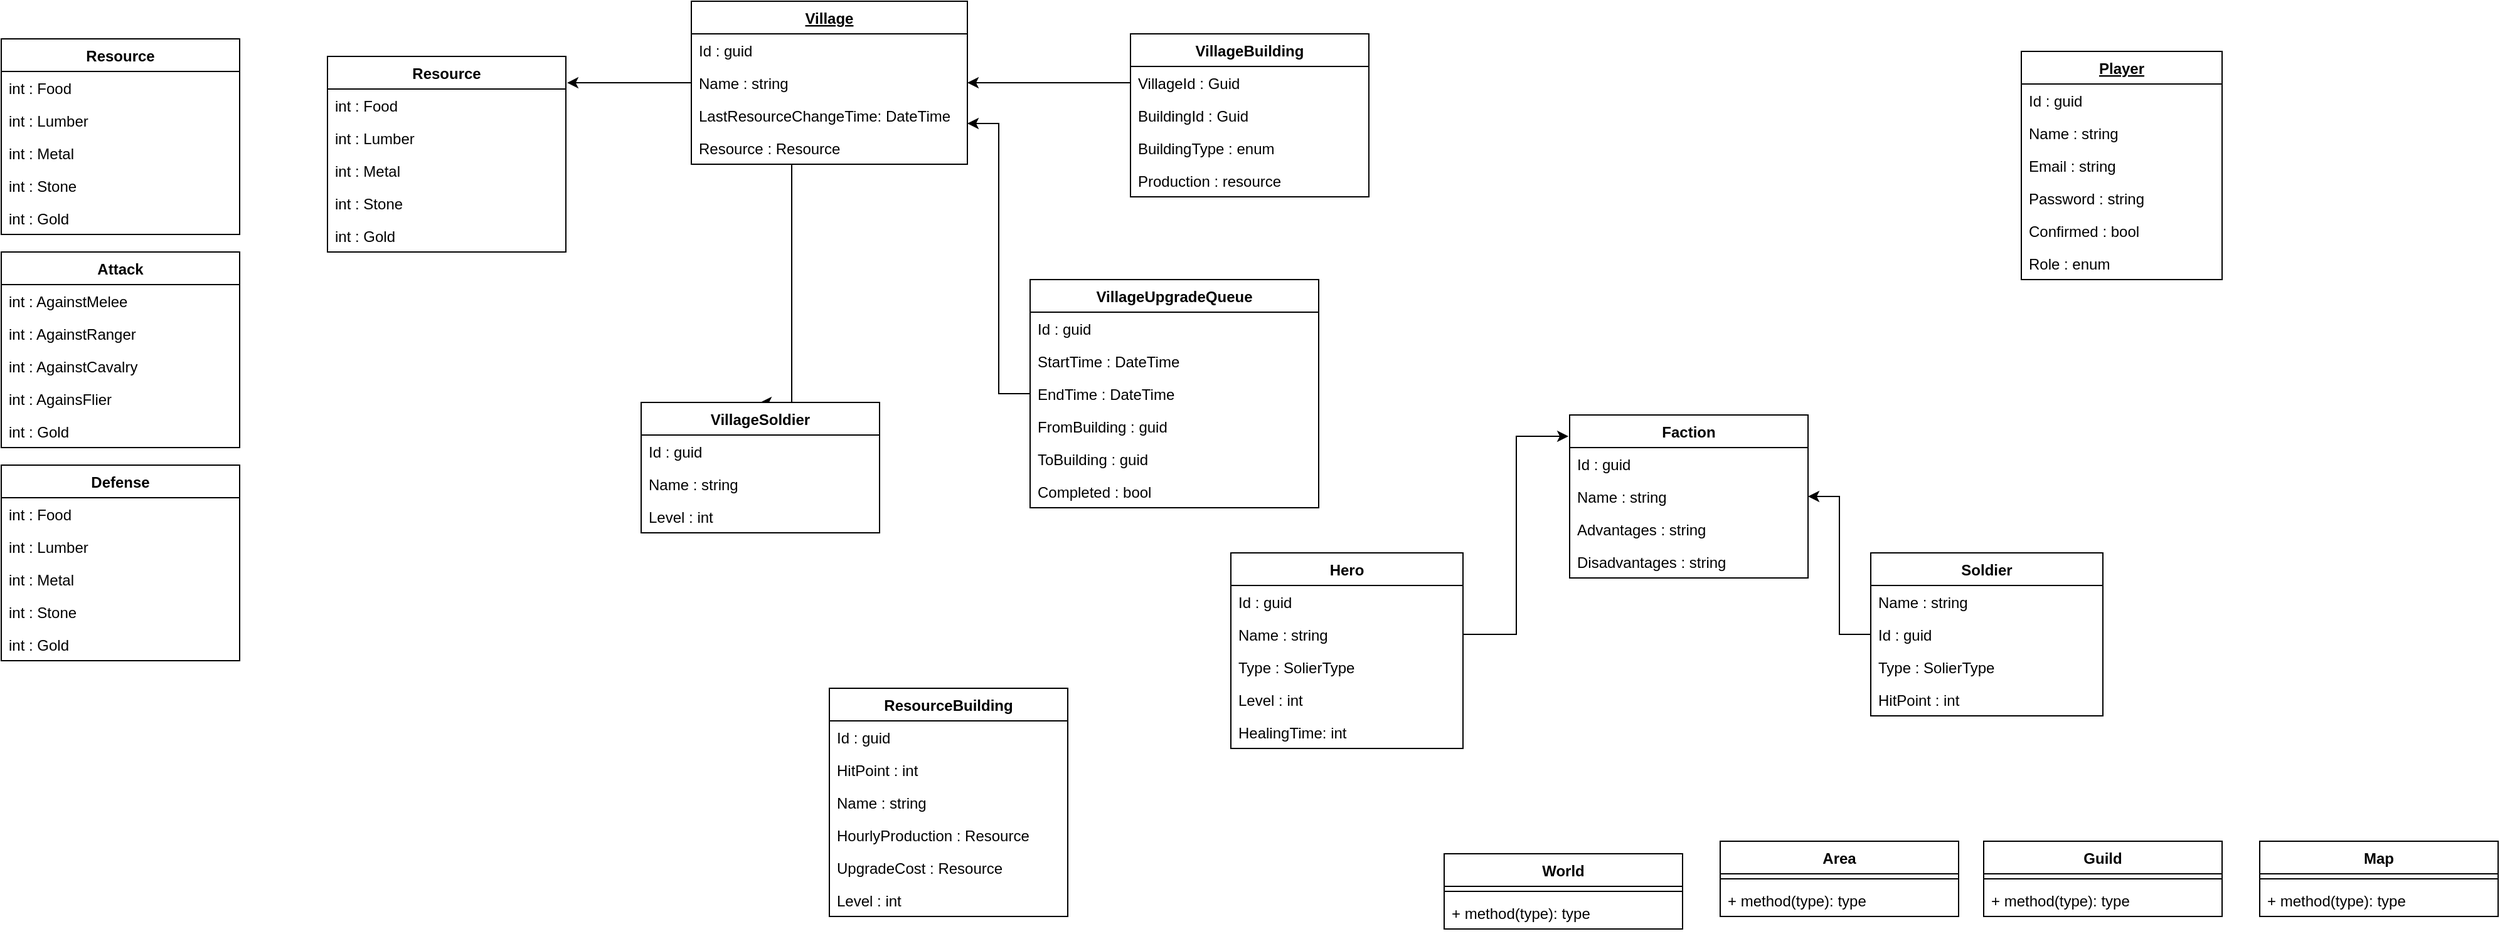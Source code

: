 <mxfile version="19.0.2" type="device"><diagram id="C5RBs43oDa-KdzZeNtuy" name="Page-1"><mxGraphModel dx="2889" dy="865" grid="1" gridSize="10" guides="1" tooltips="1" connect="1" arrows="1" fold="1" page="1" pageScale="1" pageWidth="827" pageHeight="1169" math="0" shadow="0"><root><mxCell id="WIyWlLk6GJQsqaUBKTNV-0"/><mxCell id="WIyWlLk6GJQsqaUBKTNV-1" parent="WIyWlLk6GJQsqaUBKTNV-0"/><object label="Player" Test="" id="0JmkIXTI1z5WU-6kXRzB-4"><mxCell style="swimlane;fontStyle=5;align=center;verticalAlign=top;childLayout=stackLayout;horizontal=1;startSize=26;horizontalStack=0;resizeParent=1;resizeParentMax=0;resizeLast=0;collapsible=1;marginBottom=0;" parent="WIyWlLk6GJQsqaUBKTNV-1" vertex="1"><mxGeometry x="830" y="80" width="160" height="182" as="geometry"><mxRectangle x="870" y="110" width="70" height="26" as="alternateBounds"/></mxGeometry></mxCell></object><mxCell id="0JmkIXTI1z5WU-6kXRzB-5" value="Id : guid" style="text;strokeColor=none;fillColor=none;align=left;verticalAlign=top;spacingLeft=4;spacingRight=4;overflow=hidden;rotatable=0;points=[[0,0.5],[1,0.5]];portConstraint=eastwest;" parent="0JmkIXTI1z5WU-6kXRzB-4" vertex="1"><mxGeometry y="26" width="160" height="26" as="geometry"/></mxCell><mxCell id="0JmkIXTI1z5WU-6kXRzB-17" value="Name : string    " style="text;strokeColor=none;fillColor=none;align=left;verticalAlign=top;spacingLeft=4;spacingRight=4;overflow=hidden;rotatable=0;points=[[0,0.5],[1,0.5]];portConstraint=eastwest;" parent="0JmkIXTI1z5WU-6kXRzB-4" vertex="1"><mxGeometry y="52" width="160" height="26" as="geometry"/></mxCell><mxCell id="0JmkIXTI1z5WU-6kXRzB-39" value="Email : string" style="text;strokeColor=none;fillColor=none;align=left;verticalAlign=top;spacingLeft=4;spacingRight=4;overflow=hidden;rotatable=0;points=[[0,0.5],[1,0.5]];portConstraint=eastwest;" parent="0JmkIXTI1z5WU-6kXRzB-4" vertex="1"><mxGeometry y="78" width="160" height="26" as="geometry"/></mxCell><mxCell id="0JmkIXTI1z5WU-6kXRzB-26" value="Password : string" style="text;strokeColor=none;fillColor=none;align=left;verticalAlign=top;spacingLeft=4;spacingRight=4;overflow=hidden;rotatable=0;points=[[0,0.5],[1,0.5]];portConstraint=eastwest;" parent="0JmkIXTI1z5WU-6kXRzB-4" vertex="1"><mxGeometry y="104" width="160" height="26" as="geometry"/></mxCell><mxCell id="0JmkIXTI1z5WU-6kXRzB-40" value="Confirmed : bool" style="text;strokeColor=none;fillColor=none;align=left;verticalAlign=top;spacingLeft=4;spacingRight=4;overflow=hidden;rotatable=0;points=[[0,0.5],[1,0.5]];portConstraint=eastwest;" parent="0JmkIXTI1z5WU-6kXRzB-4" vertex="1"><mxGeometry y="130" width="160" height="26" as="geometry"/></mxCell><object label="Role : enum" placeholders="1" Options="SimplePlayer, SuperAdmin" id="0JmkIXTI1z5WU-6kXRzB-49"><mxCell style="text;strokeColor=none;fillColor=none;align=left;verticalAlign=top;spacingLeft=4;spacingRight=4;overflow=hidden;rotatable=0;points=[[0,0.5],[1,0.5]];portConstraint=eastwest;rounded=0;" parent="0JmkIXTI1z5WU-6kXRzB-4" vertex="1"><mxGeometry y="156" width="160" height="26" as="geometry"/></mxCell></object><mxCell id="1KyVXbnnICIyBpqNR17k-16" style="edgeStyle=orthogonalEdgeStyle;rounded=0;orthogonalLoop=1;jettySize=auto;html=1;entryX=0.5;entryY=0;entryDx=0;entryDy=0;" parent="WIyWlLk6GJQsqaUBKTNV-1" source="0JmkIXTI1z5WU-6kXRzB-20" target="kSs9eLf6HGMQEORjlFbE-47" edge="1"><mxGeometry relative="1" as="geometry"><Array as="points"><mxPoint x="-150" y="360"/></Array></mxGeometry></mxCell><mxCell id="0JmkIXTI1z5WU-6kXRzB-20" value="Village" style="swimlane;fontStyle=5;align=center;verticalAlign=top;childLayout=stackLayout;horizontal=1;startSize=26;horizontalStack=0;resizeParent=1;resizeParentMax=0;resizeLast=0;collapsible=1;marginBottom=0;" parent="WIyWlLk6GJQsqaUBKTNV-1" vertex="1"><mxGeometry x="-230" y="40" width="220" height="130" as="geometry"><mxRectangle x="870" y="110" width="70" height="26" as="alternateBounds"/></mxGeometry></mxCell><mxCell id="0JmkIXTI1z5WU-6kXRzB-21" value="Id : guid" style="text;strokeColor=none;fillColor=none;align=left;verticalAlign=top;spacingLeft=4;spacingRight=4;overflow=hidden;rotatable=0;points=[[0,0.5],[1,0.5]];portConstraint=eastwest;" parent="0JmkIXTI1z5WU-6kXRzB-20" vertex="1"><mxGeometry y="26" width="220" height="26" as="geometry"/></mxCell><mxCell id="0JmkIXTI1z5WU-6kXRzB-50" value="Name : string" style="text;strokeColor=none;fillColor=none;align=left;verticalAlign=top;spacingLeft=4;spacingRight=4;overflow=hidden;rotatable=0;points=[[0,0.5],[1,0.5]];portConstraint=eastwest;" parent="0JmkIXTI1z5WU-6kXRzB-20" vertex="1"><mxGeometry y="52" width="220" height="26" as="geometry"/></mxCell><mxCell id="1GJey5DQkv9CNC2WOkYI-5" value="LastResourceChangeTime: DateTime" style="text;strokeColor=none;fillColor=none;align=left;verticalAlign=top;spacingLeft=4;spacingRight=4;overflow=hidden;rotatable=0;points=[[0,0.5],[1,0.5]];portConstraint=eastwest;" parent="0JmkIXTI1z5WU-6kXRzB-20" vertex="1"><mxGeometry y="78" width="220" height="26" as="geometry"/></mxCell><object label="Resource : Resource" id="kSs9eLf6HGMQEORjlFbE-54"><mxCell style="text;strokeColor=none;fillColor=none;align=left;verticalAlign=top;spacingLeft=4;spacingRight=4;overflow=hidden;rotatable=0;points=[[0,0.5],[1,0.5]];portConstraint=eastwest;" parent="0JmkIXTI1z5WU-6kXRzB-20" vertex="1"><mxGeometry y="104" width="220" height="26" as="geometry"/></mxCell></object><mxCell id="0JmkIXTI1z5WU-6kXRzB-51" value="Faction" style="swimlane;fontStyle=1;align=center;verticalAlign=top;childLayout=stackLayout;horizontal=1;startSize=26;horizontalStack=0;resizeParent=1;resizeParentMax=0;resizeLast=0;collapsible=1;marginBottom=0;" parent="WIyWlLk6GJQsqaUBKTNV-1" vertex="1"><mxGeometry x="470" y="370" width="190" height="130" as="geometry"><mxRectangle x="870" y="110" width="70" height="26" as="alternateBounds"/></mxGeometry></mxCell><mxCell id="0JmkIXTI1z5WU-6kXRzB-57" value="Id : guid" style="text;strokeColor=none;fillColor=none;align=left;verticalAlign=top;spacingLeft=4;spacingRight=4;overflow=hidden;rotatable=0;points=[[0,0.5],[1,0.5]];portConstraint=eastwest;" parent="0JmkIXTI1z5WU-6kXRzB-51" vertex="1"><mxGeometry y="26" width="190" height="26" as="geometry"/></mxCell><mxCell id="0JmkIXTI1z5WU-6kXRzB-52" value="Name : string" style="text;strokeColor=none;fillColor=none;align=left;verticalAlign=top;spacingLeft=4;spacingRight=4;overflow=hidden;rotatable=0;points=[[0,0.5],[1,0.5]];portConstraint=eastwest;" parent="0JmkIXTI1z5WU-6kXRzB-51" vertex="1"><mxGeometry y="52" width="190" height="26" as="geometry"/></mxCell><mxCell id="0JmkIXTI1z5WU-6kXRzB-53" value="Advantages : string" style="text;strokeColor=none;fillColor=none;align=left;verticalAlign=top;spacingLeft=4;spacingRight=4;overflow=hidden;rotatable=0;points=[[0,0.5],[1,0.5]];portConstraint=eastwest;" parent="0JmkIXTI1z5WU-6kXRzB-51" vertex="1"><mxGeometry y="78" width="190" height="26" as="geometry"/></mxCell><mxCell id="0JmkIXTI1z5WU-6kXRzB-54" value="Disadvantages : string" style="text;strokeColor=none;fillColor=none;align=left;verticalAlign=top;spacingLeft=4;spacingRight=4;overflow=hidden;rotatable=0;points=[[0,0.5],[1,0.5]];portConstraint=eastwest;" parent="0JmkIXTI1z5WU-6kXRzB-51" vertex="1"><mxGeometry y="104" width="190" height="26" as="geometry"/></mxCell><mxCell id="0JmkIXTI1z5WU-6kXRzB-61" value="Resource" style="swimlane;fontStyle=1;align=center;verticalAlign=top;childLayout=stackLayout;horizontal=1;startSize=26;horizontalStack=0;resizeParent=1;resizeParentMax=0;resizeLast=0;collapsible=1;marginBottom=0;" parent="WIyWlLk6GJQsqaUBKTNV-1" vertex="1"><mxGeometry x="-780" y="70" width="190" height="156" as="geometry"><mxRectangle x="870" y="110" width="70" height="26" as="alternateBounds"/></mxGeometry></mxCell><mxCell id="0JmkIXTI1z5WU-6kXRzB-62" value="int : Food" style="text;strokeColor=none;fillColor=none;align=left;verticalAlign=top;spacingLeft=4;spacingRight=4;overflow=hidden;rotatable=0;points=[[0,0.5],[1,0.5]];portConstraint=eastwest;" parent="0JmkIXTI1z5WU-6kXRzB-61" vertex="1"><mxGeometry y="26" width="190" height="26" as="geometry"/></mxCell><mxCell id="1GJey5DQkv9CNC2WOkYI-0" value="int : Lumber" style="text;strokeColor=none;fillColor=none;align=left;verticalAlign=top;spacingLeft=4;spacingRight=4;overflow=hidden;rotatable=0;points=[[0,0.5],[1,0.5]];portConstraint=eastwest;" parent="0JmkIXTI1z5WU-6kXRzB-61" vertex="1"><mxGeometry y="52" width="190" height="26" as="geometry"/></mxCell><mxCell id="1GJey5DQkv9CNC2WOkYI-1" value="int : Metal" style="text;strokeColor=none;fillColor=none;align=left;verticalAlign=top;spacingLeft=4;spacingRight=4;overflow=hidden;rotatable=0;points=[[0,0.5],[1,0.5]];portConstraint=eastwest;" parent="0JmkIXTI1z5WU-6kXRzB-61" vertex="1"><mxGeometry y="78" width="190" height="26" as="geometry"/></mxCell><mxCell id="0JmkIXTI1z5WU-6kXRzB-63" value="int : Stone" style="text;strokeColor=none;fillColor=none;align=left;verticalAlign=top;spacingLeft=4;spacingRight=4;overflow=hidden;rotatable=0;points=[[0,0.5],[1,0.5]];portConstraint=eastwest;" parent="0JmkIXTI1z5WU-6kXRzB-61" vertex="1"><mxGeometry y="104" width="190" height="26" as="geometry"/></mxCell><mxCell id="1GJey5DQkv9CNC2WOkYI-2" value="int : Gold" style="text;strokeColor=none;fillColor=none;align=left;verticalAlign=top;spacingLeft=4;spacingRight=4;overflow=hidden;rotatable=0;points=[[0,0.5],[1,0.5]];portConstraint=eastwest;" parent="0JmkIXTI1z5WU-6kXRzB-61" vertex="1"><mxGeometry y="130" width="190" height="26" as="geometry"/></mxCell><mxCell id="0JmkIXTI1z5WU-6kXRzB-80" value="World" style="swimlane;fontStyle=1;align=center;verticalAlign=top;childLayout=stackLayout;horizontal=1;startSize=26;horizontalStack=0;resizeParent=1;resizeParentMax=0;resizeLast=0;collapsible=1;marginBottom=0;" parent="WIyWlLk6GJQsqaUBKTNV-1" vertex="1"><mxGeometry x="370" y="720" width="190" height="60" as="geometry"><mxRectangle x="870" y="110" width="70" height="26" as="alternateBounds"/></mxGeometry></mxCell><mxCell id="0JmkIXTI1z5WU-6kXRzB-83" value="" style="line;strokeWidth=1;fillColor=none;align=left;verticalAlign=middle;spacingTop=-1;spacingLeft=3;spacingRight=3;rotatable=0;labelPosition=right;points=[];portConstraint=eastwest;" parent="0JmkIXTI1z5WU-6kXRzB-80" vertex="1"><mxGeometry y="26" width="190" height="8" as="geometry"/></mxCell><mxCell id="0JmkIXTI1z5WU-6kXRzB-84" value="+ method(type): type" style="text;strokeColor=none;fillColor=none;align=left;verticalAlign=top;spacingLeft=4;spacingRight=4;overflow=hidden;rotatable=0;points=[[0,0.5],[1,0.5]];portConstraint=eastwest;" parent="0JmkIXTI1z5WU-6kXRzB-80" vertex="1"><mxGeometry y="34" width="190" height="26" as="geometry"/></mxCell><mxCell id="0JmkIXTI1z5WU-6kXRzB-85" value="Area" style="swimlane;fontStyle=1;align=center;verticalAlign=top;childLayout=stackLayout;horizontal=1;startSize=26;horizontalStack=0;resizeParent=1;resizeParentMax=0;resizeLast=0;collapsible=1;marginBottom=0;" parent="WIyWlLk6GJQsqaUBKTNV-1" vertex="1"><mxGeometry x="590" y="710" width="190" height="60" as="geometry"><mxRectangle x="870" y="110" width="70" height="26" as="alternateBounds"/></mxGeometry></mxCell><mxCell id="0JmkIXTI1z5WU-6kXRzB-86" value="" style="line;strokeWidth=1;fillColor=none;align=left;verticalAlign=middle;spacingTop=-1;spacingLeft=3;spacingRight=3;rotatable=0;labelPosition=right;points=[];portConstraint=eastwest;" parent="0JmkIXTI1z5WU-6kXRzB-85" vertex="1"><mxGeometry y="26" width="190" height="8" as="geometry"/></mxCell><mxCell id="0JmkIXTI1z5WU-6kXRzB-87" value="+ method(type): type" style="text;strokeColor=none;fillColor=none;align=left;verticalAlign=top;spacingLeft=4;spacingRight=4;overflow=hidden;rotatable=0;points=[[0,0.5],[1,0.5]];portConstraint=eastwest;" parent="0JmkIXTI1z5WU-6kXRzB-85" vertex="1"><mxGeometry y="34" width="190" height="26" as="geometry"/></mxCell><mxCell id="0JmkIXTI1z5WU-6kXRzB-88" value="Guild" style="swimlane;fontStyle=1;align=center;verticalAlign=top;childLayout=stackLayout;horizontal=1;startSize=26;horizontalStack=0;resizeParent=1;resizeParentMax=0;resizeLast=0;collapsible=1;marginBottom=0;" parent="WIyWlLk6GJQsqaUBKTNV-1" vertex="1"><mxGeometry x="800" y="710" width="190" height="60" as="geometry"><mxRectangle x="870" y="110" width="70" height="26" as="alternateBounds"/></mxGeometry></mxCell><mxCell id="0JmkIXTI1z5WU-6kXRzB-89" value="" style="line;strokeWidth=1;fillColor=none;align=left;verticalAlign=middle;spacingTop=-1;spacingLeft=3;spacingRight=3;rotatable=0;labelPosition=right;points=[];portConstraint=eastwest;" parent="0JmkIXTI1z5WU-6kXRzB-88" vertex="1"><mxGeometry y="26" width="190" height="8" as="geometry"/></mxCell><mxCell id="0JmkIXTI1z5WU-6kXRzB-90" value="+ method(type): type" style="text;strokeColor=none;fillColor=none;align=left;verticalAlign=top;spacingLeft=4;spacingRight=4;overflow=hidden;rotatable=0;points=[[0,0.5],[1,0.5]];portConstraint=eastwest;" parent="0JmkIXTI1z5WU-6kXRzB-88" vertex="1"><mxGeometry y="34" width="190" height="26" as="geometry"/></mxCell><mxCell id="0JmkIXTI1z5WU-6kXRzB-126" value="Map" style="swimlane;fontStyle=1;align=center;verticalAlign=top;childLayout=stackLayout;horizontal=1;startSize=26;horizontalStack=0;resizeParent=1;resizeParentMax=0;resizeLast=0;collapsible=1;marginBottom=0;" parent="WIyWlLk6GJQsqaUBKTNV-1" vertex="1"><mxGeometry x="1020" y="710" width="190" height="60" as="geometry"><mxRectangle x="870" y="110" width="70" height="26" as="alternateBounds"/></mxGeometry></mxCell><mxCell id="0JmkIXTI1z5WU-6kXRzB-127" value="" style="line;strokeWidth=1;fillColor=none;align=left;verticalAlign=middle;spacingTop=-1;spacingLeft=3;spacingRight=3;rotatable=0;labelPosition=right;points=[];portConstraint=eastwest;" parent="0JmkIXTI1z5WU-6kXRzB-126" vertex="1"><mxGeometry y="26" width="190" height="8" as="geometry"/></mxCell><mxCell id="0JmkIXTI1z5WU-6kXRzB-128" value="+ method(type): type" style="text;strokeColor=none;fillColor=none;align=left;verticalAlign=top;spacingLeft=4;spacingRight=4;overflow=hidden;rotatable=0;points=[[0,0.5],[1,0.5]];portConstraint=eastwest;" parent="0JmkIXTI1z5WU-6kXRzB-126" vertex="1"><mxGeometry y="34" width="190" height="26" as="geometry"/></mxCell><mxCell id="kSs9eLf6HGMQEORjlFbE-31" value="VillageUpgradeQueue" style="swimlane;fontStyle=1;align=center;verticalAlign=top;childLayout=stackLayout;horizontal=1;startSize=26;horizontalStack=0;resizeParent=1;resizeParentMax=0;resizeLast=0;collapsible=1;marginBottom=0;" parent="WIyWlLk6GJQsqaUBKTNV-1" vertex="1"><mxGeometry x="40" y="262" width="230" height="182" as="geometry"><mxRectangle x="870" y="110" width="70" height="26" as="alternateBounds"/></mxGeometry></mxCell><mxCell id="kSs9eLf6HGMQEORjlFbE-32" value="Id : guid" style="text;strokeColor=none;fillColor=none;align=left;verticalAlign=top;spacingLeft=4;spacingRight=4;overflow=hidden;rotatable=0;points=[[0,0.5],[1,0.5]];portConstraint=eastwest;" parent="kSs9eLf6HGMQEORjlFbE-31" vertex="1"><mxGeometry y="26" width="230" height="26" as="geometry"/></mxCell><mxCell id="kSs9eLf6HGMQEORjlFbE-33" value="StartTime : DateTime" style="text;strokeColor=none;fillColor=none;align=left;verticalAlign=top;spacingLeft=4;spacingRight=4;overflow=hidden;rotatable=0;points=[[0,0.5],[1,0.5]];portConstraint=eastwest;" parent="kSs9eLf6HGMQEORjlFbE-31" vertex="1"><mxGeometry y="52" width="230" height="26" as="geometry"/></mxCell><mxCell id="kSs9eLf6HGMQEORjlFbE-35" value="EndTime : DateTime" style="text;strokeColor=none;fillColor=none;align=left;verticalAlign=top;spacingLeft=4;spacingRight=4;overflow=hidden;rotatable=0;points=[[0,0.5],[1,0.5]];portConstraint=eastwest;" parent="kSs9eLf6HGMQEORjlFbE-31" vertex="1"><mxGeometry y="78" width="230" height="26" as="geometry"/></mxCell><mxCell id="0RjJ9-2IjU91Hk0HsdYB-0" value="FromBuilding : guid" style="text;strokeColor=none;fillColor=none;align=left;verticalAlign=top;spacingLeft=4;spacingRight=4;overflow=hidden;rotatable=0;points=[[0,0.5],[1,0.5]];portConstraint=eastwest;" parent="kSs9eLf6HGMQEORjlFbE-31" vertex="1"><mxGeometry y="104" width="230" height="26" as="geometry"/></mxCell><mxCell id="2VKM-FkdsodwKXhprMPl-10" value="ToBuilding : guid" style="text;strokeColor=none;fillColor=none;align=left;verticalAlign=top;spacingLeft=4;spacingRight=4;overflow=hidden;rotatable=0;points=[[0,0.5],[1,0.5]];portConstraint=eastwest;" parent="kSs9eLf6HGMQEORjlFbE-31" vertex="1"><mxGeometry y="130" width="230" height="26" as="geometry"/></mxCell><mxCell id="kSs9eLf6HGMQEORjlFbE-36" value="Completed : bool" style="text;strokeColor=none;fillColor=none;align=left;verticalAlign=top;spacingLeft=4;spacingRight=4;overflow=hidden;rotatable=0;points=[[0,0.5],[1,0.5]];portConstraint=eastwest;" parent="kSs9eLf6HGMQEORjlFbE-31" vertex="1"><mxGeometry y="156" width="230" height="26" as="geometry"/></mxCell><mxCell id="kSs9eLf6HGMQEORjlFbE-44" style="edgeStyle=orthogonalEdgeStyle;rounded=0;orthogonalLoop=1;jettySize=auto;html=1;" parent="WIyWlLk6GJQsqaUBKTNV-1" source="kSs9eLf6HGMQEORjlFbE-41" target="0JmkIXTI1z5WU-6kXRzB-51" edge="1"><mxGeometry relative="1" as="geometry"/></mxCell><mxCell id="kSs9eLf6HGMQEORjlFbE-41" value="Soldier" style="swimlane;fontStyle=1;align=center;verticalAlign=top;childLayout=stackLayout;horizontal=1;startSize=26;horizontalStack=0;resizeParent=1;resizeParentMax=0;resizeLast=0;collapsible=1;marginBottom=0;" parent="WIyWlLk6GJQsqaUBKTNV-1" vertex="1"><mxGeometry x="710" y="480" width="185" height="130" as="geometry"><mxRectangle x="870" y="110" width="70" height="26" as="alternateBounds"/></mxGeometry></mxCell><mxCell id="kSs9eLf6HGMQEORjlFbE-51" value="Name : string" style="text;strokeColor=none;fillColor=none;align=left;verticalAlign=top;spacingLeft=4;spacingRight=4;overflow=hidden;rotatable=0;points=[[0,0.5],[1,0.5]];portConstraint=eastwest;" parent="kSs9eLf6HGMQEORjlFbE-41" vertex="1"><mxGeometry y="26" width="185" height="26" as="geometry"/></mxCell><mxCell id="kSs9eLf6HGMQEORjlFbE-42" value="Id : guid" style="text;strokeColor=none;fillColor=none;align=left;verticalAlign=top;spacingLeft=4;spacingRight=4;overflow=hidden;rotatable=0;points=[[0,0.5],[1,0.5]];portConstraint=eastwest;" parent="kSs9eLf6HGMQEORjlFbE-41" vertex="1"><mxGeometry y="52" width="185" height="26" as="geometry"/></mxCell><object label="Type : SolierType" Values="MeleeInfantry,&#10;RangeInfantry,&#10;Cavalry,&#10;Mage,&#10;FlyingCavalry,&#10;SiegeUnit" id="kSs9eLf6HGMQEORjlFbE-55"><mxCell style="text;strokeColor=none;fillColor=none;align=left;verticalAlign=top;spacingLeft=4;spacingRight=4;overflow=hidden;rotatable=0;points=[[0,0.5],[1,0.5]];portConstraint=eastwest;" parent="kSs9eLf6HGMQEORjlFbE-41" vertex="1"><mxGeometry y="78" width="185" height="26" as="geometry"/></mxCell></object><mxCell id="kSs9eLf6HGMQEORjlFbE-43" value="HitPoint : int" style="text;strokeColor=none;fillColor=none;align=left;verticalAlign=top;spacingLeft=4;spacingRight=4;overflow=hidden;rotatable=0;points=[[0,0.5],[1,0.5]];portConstraint=eastwest;" parent="kSs9eLf6HGMQEORjlFbE-41" vertex="1"><mxGeometry y="104" width="185" height="26" as="geometry"/></mxCell><mxCell id="kSs9eLf6HGMQEORjlFbE-47" value="VillageSoldier" style="swimlane;fontStyle=1;align=center;verticalAlign=top;childLayout=stackLayout;horizontal=1;startSize=26;horizontalStack=0;resizeParent=1;resizeParentMax=0;resizeLast=0;collapsible=1;marginBottom=0;" parent="WIyWlLk6GJQsqaUBKTNV-1" vertex="1"><mxGeometry x="-270" y="360" width="190" height="104" as="geometry"><mxRectangle x="870" y="110" width="70" height="26" as="alternateBounds"/></mxGeometry></mxCell><mxCell id="kSs9eLf6HGMQEORjlFbE-48" value="Id : guid" style="text;strokeColor=none;fillColor=none;align=left;verticalAlign=top;spacingLeft=4;spacingRight=4;overflow=hidden;rotatable=0;points=[[0,0.5],[1,0.5]];portConstraint=eastwest;" parent="kSs9eLf6HGMQEORjlFbE-47" vertex="1"><mxGeometry y="26" width="190" height="26" as="geometry"/></mxCell><mxCell id="kSs9eLf6HGMQEORjlFbE-49" value="Name : string" style="text;strokeColor=none;fillColor=none;align=left;verticalAlign=top;spacingLeft=4;spacingRight=4;overflow=hidden;rotatable=0;points=[[0,0.5],[1,0.5]];portConstraint=eastwest;" parent="kSs9eLf6HGMQEORjlFbE-47" vertex="1"><mxGeometry y="52" width="190" height="26" as="geometry"/></mxCell><mxCell id="kSs9eLf6HGMQEORjlFbE-50" value="Level : int" style="text;strokeColor=none;fillColor=none;align=left;verticalAlign=top;spacingLeft=4;spacingRight=4;overflow=hidden;rotatable=0;points=[[0,0.5],[1,0.5]];portConstraint=eastwest;" parent="kSs9eLf6HGMQEORjlFbE-47" vertex="1"><mxGeometry y="78" width="190" height="26" as="geometry"/></mxCell><mxCell id="kSs9eLf6HGMQEORjlFbE-56" value="Attack" style="swimlane;fontStyle=1;align=center;verticalAlign=top;childLayout=stackLayout;horizontal=1;startSize=26;horizontalStack=0;resizeParent=1;resizeParentMax=0;resizeLast=0;collapsible=1;marginBottom=0;" parent="WIyWlLk6GJQsqaUBKTNV-1" vertex="1"><mxGeometry x="-780" y="240" width="190" height="156" as="geometry"><mxRectangle x="870" y="110" width="70" height="26" as="alternateBounds"/></mxGeometry></mxCell><mxCell id="kSs9eLf6HGMQEORjlFbE-57" value="int : AgainstMelee" style="text;strokeColor=none;fillColor=none;align=left;verticalAlign=top;spacingLeft=4;spacingRight=4;overflow=hidden;rotatable=0;points=[[0,0.5],[1,0.5]];portConstraint=eastwest;" parent="kSs9eLf6HGMQEORjlFbE-56" vertex="1"><mxGeometry y="26" width="190" height="26" as="geometry"/></mxCell><mxCell id="kSs9eLf6HGMQEORjlFbE-58" value="int : AgainstRanger" style="text;strokeColor=none;fillColor=none;align=left;verticalAlign=top;spacingLeft=4;spacingRight=4;overflow=hidden;rotatable=0;points=[[0,0.5],[1,0.5]];portConstraint=eastwest;" parent="kSs9eLf6HGMQEORjlFbE-56" vertex="1"><mxGeometry y="52" width="190" height="26" as="geometry"/></mxCell><mxCell id="kSs9eLf6HGMQEORjlFbE-59" value="int : AgainstCavalry" style="text;strokeColor=none;fillColor=none;align=left;verticalAlign=top;spacingLeft=4;spacingRight=4;overflow=hidden;rotatable=0;points=[[0,0.5],[1,0.5]];portConstraint=eastwest;" parent="kSs9eLf6HGMQEORjlFbE-56" vertex="1"><mxGeometry y="78" width="190" height="26" as="geometry"/></mxCell><mxCell id="kSs9eLf6HGMQEORjlFbE-60" value="int : AgainsFlier" style="text;strokeColor=none;fillColor=none;align=left;verticalAlign=top;spacingLeft=4;spacingRight=4;overflow=hidden;rotatable=0;points=[[0,0.5],[1,0.5]];portConstraint=eastwest;" parent="kSs9eLf6HGMQEORjlFbE-56" vertex="1"><mxGeometry y="104" width="190" height="26" as="geometry"/></mxCell><mxCell id="kSs9eLf6HGMQEORjlFbE-61" value="int : Gold" style="text;strokeColor=none;fillColor=none;align=left;verticalAlign=top;spacingLeft=4;spacingRight=4;overflow=hidden;rotatable=0;points=[[0,0.5],[1,0.5]];portConstraint=eastwest;" parent="kSs9eLf6HGMQEORjlFbE-56" vertex="1"><mxGeometry y="130" width="190" height="26" as="geometry"/></mxCell><mxCell id="kSs9eLf6HGMQEORjlFbE-62" value="Defense" style="swimlane;fontStyle=1;align=center;verticalAlign=top;childLayout=stackLayout;horizontal=1;startSize=26;horizontalStack=0;resizeParent=1;resizeParentMax=0;resizeLast=0;collapsible=1;marginBottom=0;" parent="WIyWlLk6GJQsqaUBKTNV-1" vertex="1"><mxGeometry x="-780" y="410" width="190" height="156" as="geometry"><mxRectangle x="870" y="110" width="70" height="26" as="alternateBounds"/></mxGeometry></mxCell><mxCell id="kSs9eLf6HGMQEORjlFbE-63" value="int : Food" style="text;strokeColor=none;fillColor=none;align=left;verticalAlign=top;spacingLeft=4;spacingRight=4;overflow=hidden;rotatable=0;points=[[0,0.5],[1,0.5]];portConstraint=eastwest;" parent="kSs9eLf6HGMQEORjlFbE-62" vertex="1"><mxGeometry y="26" width="190" height="26" as="geometry"/></mxCell><mxCell id="kSs9eLf6HGMQEORjlFbE-64" value="int : Lumber" style="text;strokeColor=none;fillColor=none;align=left;verticalAlign=top;spacingLeft=4;spacingRight=4;overflow=hidden;rotatable=0;points=[[0,0.5],[1,0.5]];portConstraint=eastwest;" parent="kSs9eLf6HGMQEORjlFbE-62" vertex="1"><mxGeometry y="52" width="190" height="26" as="geometry"/></mxCell><mxCell id="kSs9eLf6HGMQEORjlFbE-65" value="int : Metal" style="text;strokeColor=none;fillColor=none;align=left;verticalAlign=top;spacingLeft=4;spacingRight=4;overflow=hidden;rotatable=0;points=[[0,0.5],[1,0.5]];portConstraint=eastwest;" parent="kSs9eLf6HGMQEORjlFbE-62" vertex="1"><mxGeometry y="78" width="190" height="26" as="geometry"/></mxCell><mxCell id="kSs9eLf6HGMQEORjlFbE-66" value="int : Stone" style="text;strokeColor=none;fillColor=none;align=left;verticalAlign=top;spacingLeft=4;spacingRight=4;overflow=hidden;rotatable=0;points=[[0,0.5],[1,0.5]];portConstraint=eastwest;" parent="kSs9eLf6HGMQEORjlFbE-62" vertex="1"><mxGeometry y="104" width="190" height="26" as="geometry"/></mxCell><mxCell id="kSs9eLf6HGMQEORjlFbE-67" value="int : Gold" style="text;strokeColor=none;fillColor=none;align=left;verticalAlign=top;spacingLeft=4;spacingRight=4;overflow=hidden;rotatable=0;points=[[0,0.5],[1,0.5]];portConstraint=eastwest;" parent="kSs9eLf6HGMQEORjlFbE-62" vertex="1"><mxGeometry y="130" width="190" height="26" as="geometry"/></mxCell><mxCell id="kSs9eLf6HGMQEORjlFbE-68" value="Hero" style="swimlane;fontStyle=1;align=center;verticalAlign=top;childLayout=stackLayout;horizontal=1;startSize=26;horizontalStack=0;resizeParent=1;resizeParentMax=0;resizeLast=0;collapsible=1;marginBottom=0;" parent="WIyWlLk6GJQsqaUBKTNV-1" vertex="1"><mxGeometry x="200" y="480" width="185" height="156" as="geometry"><mxRectangle x="870" y="110" width="70" height="26" as="alternateBounds"/></mxGeometry></mxCell><mxCell id="kSs9eLf6HGMQEORjlFbE-69" value="Id : guid" style="text;strokeColor=none;fillColor=none;align=left;verticalAlign=top;spacingLeft=4;spacingRight=4;overflow=hidden;rotatable=0;points=[[0,0.5],[1,0.5]];portConstraint=eastwest;" parent="kSs9eLf6HGMQEORjlFbE-68" vertex="1"><mxGeometry y="26" width="185" height="26" as="geometry"/></mxCell><mxCell id="kSs9eLf6HGMQEORjlFbE-70" value="Name : string" style="text;strokeColor=none;fillColor=none;align=left;verticalAlign=top;spacingLeft=4;spacingRight=4;overflow=hidden;rotatable=0;points=[[0,0.5],[1,0.5]];portConstraint=eastwest;" parent="kSs9eLf6HGMQEORjlFbE-68" vertex="1"><mxGeometry y="52" width="185" height="26" as="geometry"/></mxCell><object label="Type : SolierType" Values="MeleeInfantry,&#10;RangeInfantry,&#10;Cavalry,&#10;Mage,&#10;FlyingCavalry,&#10;SiegeUnit" id="kSs9eLf6HGMQEORjlFbE-71"><mxCell style="text;strokeColor=none;fillColor=none;align=left;verticalAlign=top;spacingLeft=4;spacingRight=4;overflow=hidden;rotatable=0;points=[[0,0.5],[1,0.5]];portConstraint=eastwest;" parent="kSs9eLf6HGMQEORjlFbE-68" vertex="1"><mxGeometry y="78" width="185" height="26" as="geometry"/></mxCell></object><mxCell id="kSs9eLf6HGMQEORjlFbE-72" value="Level : int" style="text;strokeColor=none;fillColor=none;align=left;verticalAlign=top;spacingLeft=4;spacingRight=4;overflow=hidden;rotatable=0;points=[[0,0.5],[1,0.5]];portConstraint=eastwest;" parent="kSs9eLf6HGMQEORjlFbE-68" vertex="1"><mxGeometry y="104" width="185" height="26" as="geometry"/></mxCell><mxCell id="kSs9eLf6HGMQEORjlFbE-75" value="HealingTime: int" style="text;strokeColor=none;fillColor=none;align=left;verticalAlign=top;spacingLeft=4;spacingRight=4;overflow=hidden;rotatable=0;points=[[0,0.5],[1,0.5]];portConstraint=eastwest;" parent="kSs9eLf6HGMQEORjlFbE-68" vertex="1"><mxGeometry y="130" width="185" height="26" as="geometry"/></mxCell><mxCell id="kSs9eLf6HGMQEORjlFbE-74" style="edgeStyle=orthogonalEdgeStyle;rounded=0;orthogonalLoop=1;jettySize=auto;html=1;entryX=-0.005;entryY=0.131;entryDx=0;entryDy=0;entryPerimeter=0;" parent="WIyWlLk6GJQsqaUBKTNV-1" source="kSs9eLf6HGMQEORjlFbE-70" target="0JmkIXTI1z5WU-6kXRzB-51" edge="1"><mxGeometry relative="1" as="geometry"/></mxCell><mxCell id="2VKM-FkdsodwKXhprMPl-11" value="ResourceBuilding" style="swimlane;fontStyle=1;align=center;verticalAlign=top;childLayout=stackLayout;horizontal=1;startSize=26;horizontalStack=0;resizeParent=1;resizeParentMax=0;resizeLast=0;collapsible=1;marginBottom=0;" parent="WIyWlLk6GJQsqaUBKTNV-1" vertex="1"><mxGeometry x="-120" y="588" width="190" height="182" as="geometry"><mxRectangle x="870" y="110" width="70" height="26" as="alternateBounds"/></mxGeometry></mxCell><mxCell id="2VKM-FkdsodwKXhprMPl-12" value="Id : guid" style="text;strokeColor=none;fillColor=none;align=left;verticalAlign=top;spacingLeft=4;spacingRight=4;overflow=hidden;rotatable=0;points=[[0,0.5],[1,0.5]];portConstraint=eastwest;" parent="2VKM-FkdsodwKXhprMPl-11" vertex="1"><mxGeometry y="26" width="190" height="26" as="geometry"/></mxCell><mxCell id="2VKM-FkdsodwKXhprMPl-13" value="HitPoint : int" style="text;strokeColor=none;fillColor=none;align=left;verticalAlign=top;spacingLeft=4;spacingRight=4;overflow=hidden;rotatable=0;points=[[0,0.5],[1,0.5]];portConstraint=eastwest;" parent="2VKM-FkdsodwKXhprMPl-11" vertex="1"><mxGeometry y="52" width="190" height="26" as="geometry"/></mxCell><mxCell id="2VKM-FkdsodwKXhprMPl-14" value="Name : string" style="text;strokeColor=none;fillColor=none;align=left;verticalAlign=top;spacingLeft=4;spacingRight=4;overflow=hidden;rotatable=0;points=[[0,0.5],[1,0.5]];portConstraint=eastwest;" parent="2VKM-FkdsodwKXhprMPl-11" vertex="1"><mxGeometry y="78" width="190" height="26" as="geometry"/></mxCell><mxCell id="2VKM-FkdsodwKXhprMPl-15" value="HourlyProduction : Resource" style="text;strokeColor=none;fillColor=none;align=left;verticalAlign=top;spacingLeft=4;spacingRight=4;overflow=hidden;rotatable=0;points=[[0,0.5],[1,0.5]];portConstraint=eastwest;" parent="2VKM-FkdsodwKXhprMPl-11" vertex="1"><mxGeometry y="104" width="190" height="26" as="geometry"/></mxCell><mxCell id="2VKM-FkdsodwKXhprMPl-16" value="UpgradeCost : Resource" style="text;strokeColor=none;fillColor=none;align=left;verticalAlign=top;spacingLeft=4;spacingRight=4;overflow=hidden;rotatable=0;points=[[0,0.5],[1,0.5]];portConstraint=eastwest;" parent="2VKM-FkdsodwKXhprMPl-11" vertex="1"><mxGeometry y="130" width="190" height="26" as="geometry"/></mxCell><mxCell id="2VKM-FkdsodwKXhprMPl-17" value="Level : int" style="text;strokeColor=none;fillColor=none;align=left;verticalAlign=top;spacingLeft=4;spacingRight=4;overflow=hidden;rotatable=0;points=[[0,0.5],[1,0.5]];portConstraint=eastwest;" parent="2VKM-FkdsodwKXhprMPl-11" vertex="1"><mxGeometry y="156" width="190" height="26" as="geometry"/></mxCell><mxCell id="1KyVXbnnICIyBpqNR17k-3" value="VillageBuilding" style="swimlane;fontStyle=1;align=center;verticalAlign=top;childLayout=stackLayout;horizontal=1;startSize=26;horizontalStack=0;resizeParent=1;resizeParentMax=0;resizeLast=0;collapsible=1;marginBottom=0;" parent="WIyWlLk6GJQsqaUBKTNV-1" vertex="1"><mxGeometry x="120" y="66" width="190" height="130" as="geometry"><mxRectangle x="870" y="110" width="70" height="26" as="alternateBounds"/></mxGeometry></mxCell><mxCell id="1KyVXbnnICIyBpqNR17k-7" value="VillageId : Guid" style="text;strokeColor=none;fillColor=none;align=left;verticalAlign=top;spacingLeft=4;spacingRight=4;overflow=hidden;rotatable=0;points=[[0,0.5],[1,0.5]];portConstraint=eastwest;" parent="1KyVXbnnICIyBpqNR17k-3" vertex="1"><mxGeometry y="26" width="190" height="26" as="geometry"/></mxCell><mxCell id="1KyVXbnnICIyBpqNR17k-6" value="BuildingId : Guid" style="text;strokeColor=none;fillColor=none;align=left;verticalAlign=top;spacingLeft=4;spacingRight=4;overflow=hidden;rotatable=0;points=[[0,0.5],[1,0.5]];portConstraint=eastwest;" parent="1KyVXbnnICIyBpqNR17k-3" vertex="1"><mxGeometry y="52" width="190" height="26" as="geometry"/></mxCell><object label="BuildingType : enum" Options="Resource, Defense, Militia" id="lDKRs6UNgAAdtDCYtato-2"><mxCell style="text;strokeColor=none;fillColor=none;align=left;verticalAlign=top;spacingLeft=4;spacingRight=4;overflow=hidden;rotatable=0;points=[[0,0.5],[1,0.5]];portConstraint=eastwest;" parent="1KyVXbnnICIyBpqNR17k-3" vertex="1"><mxGeometry y="78" width="190" height="26" as="geometry"/></mxCell></object><object label="Production : resource" Options="Resource, Defense, Militia" id="6nXS-ram9NEs7sq522aP-0"><mxCell style="text;strokeColor=none;fillColor=none;align=left;verticalAlign=top;spacingLeft=4;spacingRight=4;overflow=hidden;rotatable=0;points=[[0,0.5],[1,0.5]];portConstraint=eastwest;" parent="1KyVXbnnICIyBpqNR17k-3" vertex="1"><mxGeometry y="104" width="190" height="26" as="geometry"/></mxCell></object><mxCell id="1KyVXbnnICIyBpqNR17k-8" style="edgeStyle=orthogonalEdgeStyle;rounded=0;orthogonalLoop=1;jettySize=auto;html=1;entryX=1;entryY=0.5;entryDx=0;entryDy=0;" parent="WIyWlLk6GJQsqaUBKTNV-1" source="1KyVXbnnICIyBpqNR17k-7" target="0JmkIXTI1z5WU-6kXRzB-20" edge="1"><mxGeometry relative="1" as="geometry"/></mxCell><mxCell id="1KyVXbnnICIyBpqNR17k-9" value="Resource" style="swimlane;fontStyle=1;align=center;verticalAlign=top;childLayout=stackLayout;horizontal=1;startSize=26;horizontalStack=0;resizeParent=1;resizeParentMax=0;resizeLast=0;collapsible=1;marginBottom=0;" parent="WIyWlLk6GJQsqaUBKTNV-1" vertex="1"><mxGeometry x="-520" y="84" width="190" height="156" as="geometry"><mxRectangle x="870" y="110" width="70" height="26" as="alternateBounds"/></mxGeometry></mxCell><mxCell id="1KyVXbnnICIyBpqNR17k-10" value="int : Food" style="text;strokeColor=none;fillColor=none;align=left;verticalAlign=top;spacingLeft=4;spacingRight=4;overflow=hidden;rotatable=0;points=[[0,0.5],[1,0.5]];portConstraint=eastwest;" parent="1KyVXbnnICIyBpqNR17k-9" vertex="1"><mxGeometry y="26" width="190" height="26" as="geometry"/></mxCell><mxCell id="1KyVXbnnICIyBpqNR17k-11" value="int : Lumber" style="text;strokeColor=none;fillColor=none;align=left;verticalAlign=top;spacingLeft=4;spacingRight=4;overflow=hidden;rotatable=0;points=[[0,0.5],[1,0.5]];portConstraint=eastwest;" parent="1KyVXbnnICIyBpqNR17k-9" vertex="1"><mxGeometry y="52" width="190" height="26" as="geometry"/></mxCell><mxCell id="1KyVXbnnICIyBpqNR17k-12" value="int : Metal" style="text;strokeColor=none;fillColor=none;align=left;verticalAlign=top;spacingLeft=4;spacingRight=4;overflow=hidden;rotatable=0;points=[[0,0.5],[1,0.5]];portConstraint=eastwest;" parent="1KyVXbnnICIyBpqNR17k-9" vertex="1"><mxGeometry y="78" width="190" height="26" as="geometry"/></mxCell><mxCell id="1KyVXbnnICIyBpqNR17k-13" value="int : Stone" style="text;strokeColor=none;fillColor=none;align=left;verticalAlign=top;spacingLeft=4;spacingRight=4;overflow=hidden;rotatable=0;points=[[0,0.5],[1,0.5]];portConstraint=eastwest;" parent="1KyVXbnnICIyBpqNR17k-9" vertex="1"><mxGeometry y="104" width="190" height="26" as="geometry"/></mxCell><mxCell id="1KyVXbnnICIyBpqNR17k-14" value="int : Gold" style="text;strokeColor=none;fillColor=none;align=left;verticalAlign=top;spacingLeft=4;spacingRight=4;overflow=hidden;rotatable=0;points=[[0,0.5],[1,0.5]];portConstraint=eastwest;" parent="1KyVXbnnICIyBpqNR17k-9" vertex="1"><mxGeometry y="130" width="190" height="26" as="geometry"/></mxCell><mxCell id="1KyVXbnnICIyBpqNR17k-15" style="edgeStyle=orthogonalEdgeStyle;rounded=0;orthogonalLoop=1;jettySize=auto;html=1;exitX=0;exitY=0.5;exitDx=0;exitDy=0;entryX=1.005;entryY=0.135;entryDx=0;entryDy=0;entryPerimeter=0;" parent="WIyWlLk6GJQsqaUBKTNV-1" source="0JmkIXTI1z5WU-6kXRzB-50" target="1KyVXbnnICIyBpqNR17k-9" edge="1"><mxGeometry relative="1" as="geometry"/></mxCell><mxCell id="1KyVXbnnICIyBpqNR17k-18" style="edgeStyle=orthogonalEdgeStyle;rounded=0;orthogonalLoop=1;jettySize=auto;html=1;entryX=1;entryY=0.75;entryDx=0;entryDy=0;" parent="WIyWlLk6GJQsqaUBKTNV-1" source="kSs9eLf6HGMQEORjlFbE-35" target="0JmkIXTI1z5WU-6kXRzB-20" edge="1"><mxGeometry relative="1" as="geometry"/></mxCell></root></mxGraphModel></diagram></mxfile>